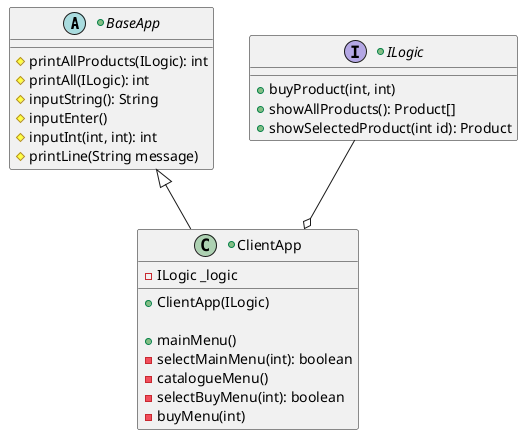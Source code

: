 @startuml

+abstract class BaseApp {
    #printAllProducts(ILogic): int
    #printAll(ILogic): int
    #inputString(): String
    #inputEnter()
    #inputInt(int, int): int
    #printLine(String message)
}

+class ClientApp extends BaseApp {
    - ILogic _logic
    + ClientApp(ILogic)

    + mainMenu()
    - selectMainMenu(int): boolean
    - catalogueMenu()
    - selectBuyMenu(int): boolean
    - buyMenu(int)
}

+interface ILogic {
    +buyProduct(int, int)
    +showAllProducts(): Product[]
    +showSelectedProduct(int id): Product
}

ILogic --o ClientApp

@enduml